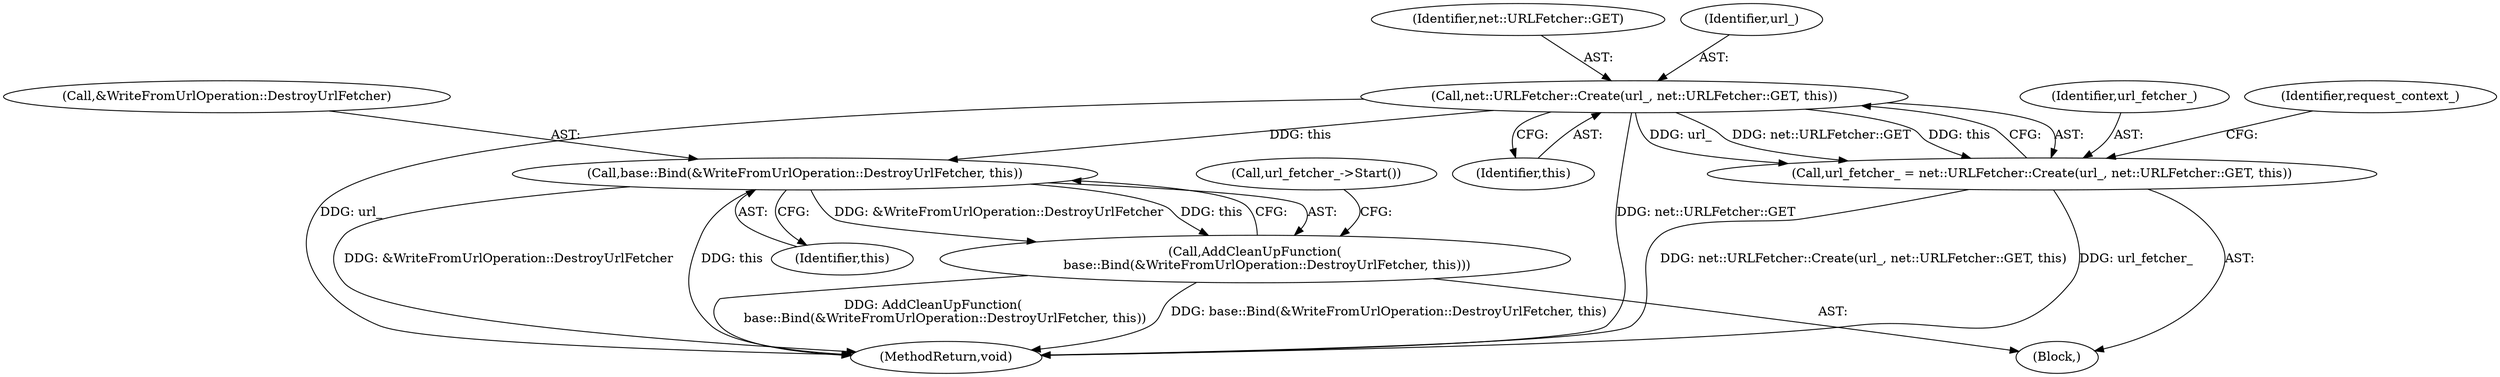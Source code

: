 digraph "1_Chrome_4e7c52b4577b682be39ad617ceb5d98a32279939@del" {
"1000116" [label="(Call,net::URLFetcher::Create(url_, net::URLFetcher::GET, this))"];
"1000114" [label="(Call,url_fetcher_ = net::URLFetcher::Create(url_, net::URLFetcher::GET, this))"];
"1000127" [label="(Call,base::Bind(&WriteFromUrlOperation::DestroyUrlFetcher, this))"];
"1000126" [label="(Call,AddCleanUpFunction(\n      base::Bind(&WriteFromUrlOperation::DestroyUrlFetcher, this)))"];
"1000127" [label="(Call,base::Bind(&WriteFromUrlOperation::DestroyUrlFetcher, this))"];
"1000121" [label="(Identifier,request_context_)"];
"1000132" [label="(MethodReturn,void)"];
"1000131" [label="(Call,url_fetcher_->Start())"];
"1000102" [label="(Block,)"];
"1000126" [label="(Call,AddCleanUpFunction(\n      base::Bind(&WriteFromUrlOperation::DestroyUrlFetcher, this)))"];
"1000116" [label="(Call,net::URLFetcher::Create(url_, net::URLFetcher::GET, this))"];
"1000115" [label="(Identifier,url_fetcher_)"];
"1000119" [label="(Identifier,this)"];
"1000114" [label="(Call,url_fetcher_ = net::URLFetcher::Create(url_, net::URLFetcher::GET, this))"];
"1000128" [label="(Call,&WriteFromUrlOperation::DestroyUrlFetcher)"];
"1000118" [label="(Identifier,net::URLFetcher::GET)"];
"1000130" [label="(Identifier,this)"];
"1000117" [label="(Identifier,url_)"];
"1000116" -> "1000114"  [label="AST: "];
"1000116" -> "1000119"  [label="CFG: "];
"1000117" -> "1000116"  [label="AST: "];
"1000118" -> "1000116"  [label="AST: "];
"1000119" -> "1000116"  [label="AST: "];
"1000114" -> "1000116"  [label="CFG: "];
"1000116" -> "1000132"  [label="DDG: url_"];
"1000116" -> "1000132"  [label="DDG: net::URLFetcher::GET"];
"1000116" -> "1000114"  [label="DDG: url_"];
"1000116" -> "1000114"  [label="DDG: net::URLFetcher::GET"];
"1000116" -> "1000114"  [label="DDG: this"];
"1000116" -> "1000127"  [label="DDG: this"];
"1000114" -> "1000102"  [label="AST: "];
"1000115" -> "1000114"  [label="AST: "];
"1000121" -> "1000114"  [label="CFG: "];
"1000114" -> "1000132"  [label="DDG: url_fetcher_"];
"1000114" -> "1000132"  [label="DDG: net::URLFetcher::Create(url_, net::URLFetcher::GET, this)"];
"1000127" -> "1000126"  [label="AST: "];
"1000127" -> "1000130"  [label="CFG: "];
"1000128" -> "1000127"  [label="AST: "];
"1000130" -> "1000127"  [label="AST: "];
"1000126" -> "1000127"  [label="CFG: "];
"1000127" -> "1000132"  [label="DDG: &WriteFromUrlOperation::DestroyUrlFetcher"];
"1000127" -> "1000132"  [label="DDG: this"];
"1000127" -> "1000126"  [label="DDG: &WriteFromUrlOperation::DestroyUrlFetcher"];
"1000127" -> "1000126"  [label="DDG: this"];
"1000126" -> "1000102"  [label="AST: "];
"1000131" -> "1000126"  [label="CFG: "];
"1000126" -> "1000132"  [label="DDG: base::Bind(&WriteFromUrlOperation::DestroyUrlFetcher, this)"];
"1000126" -> "1000132"  [label="DDG: AddCleanUpFunction(\n      base::Bind(&WriteFromUrlOperation::DestroyUrlFetcher, this))"];
}
